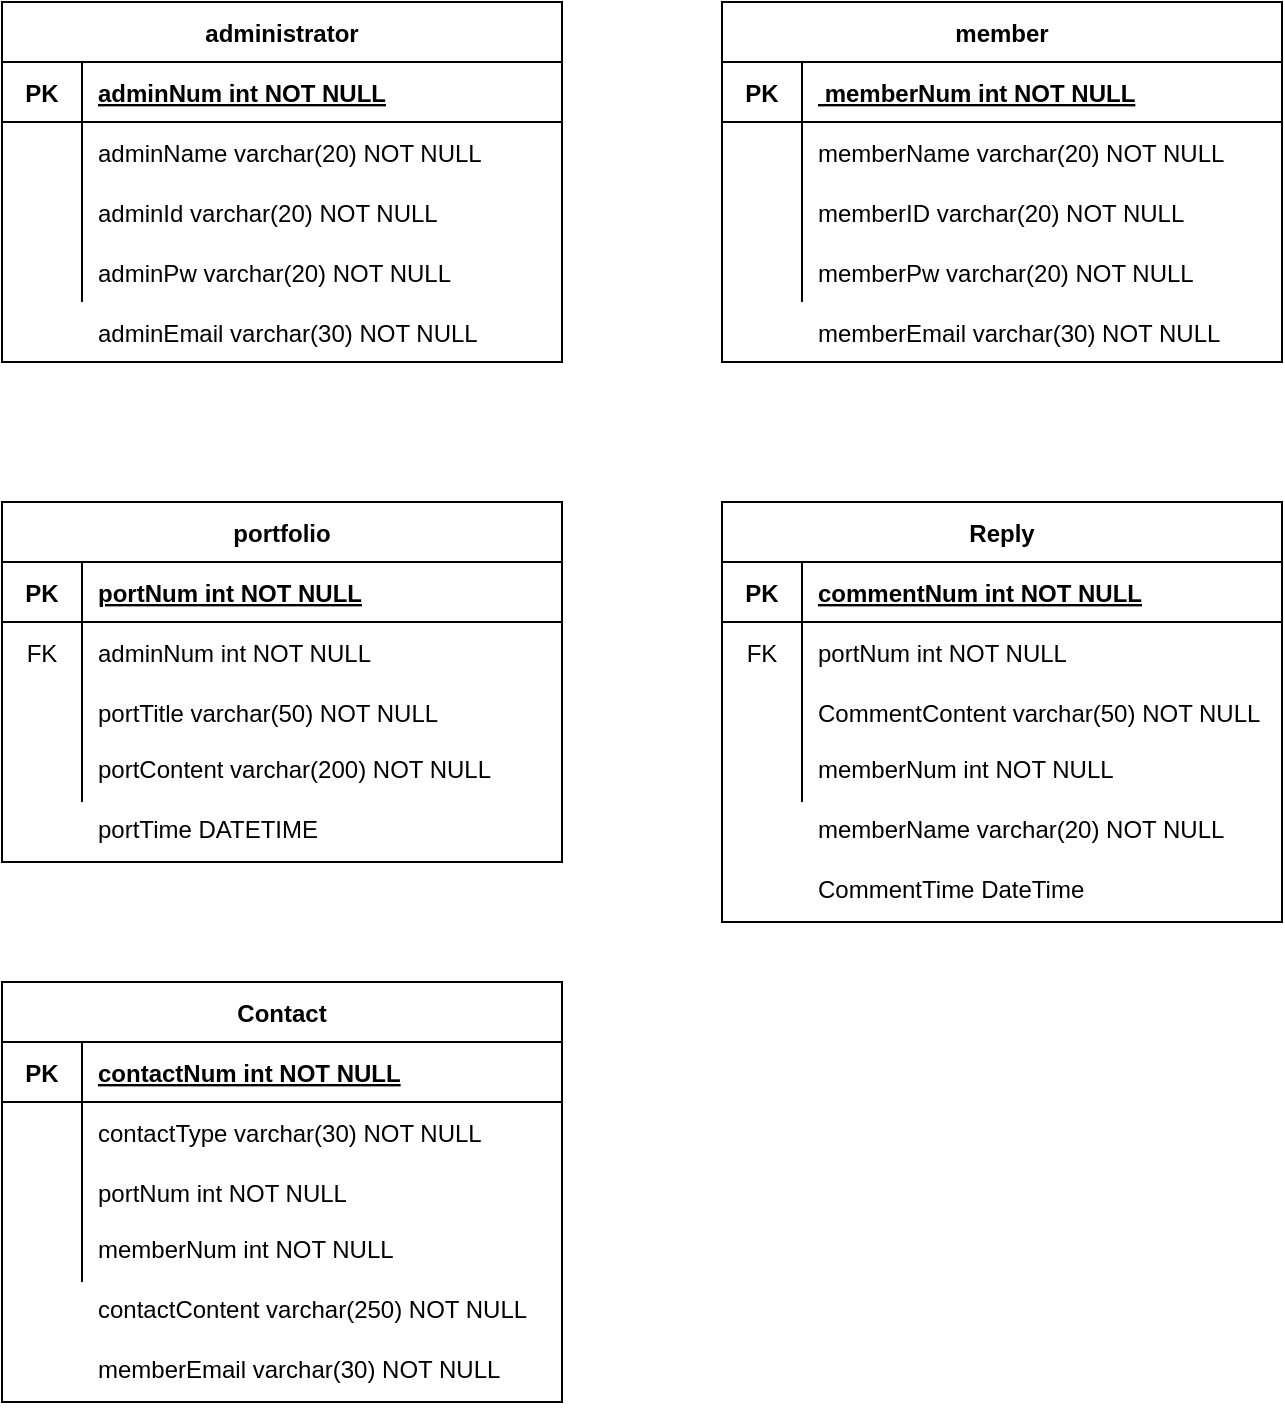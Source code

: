 <mxfile>
    <diagram id="R2lEEEUBdFMjLlhIrx00" name="Page-1">
        <mxGraphModel dx="691" dy="585" grid="1" gridSize="10" guides="1" tooltips="1" connect="1" arrows="1" fold="1" page="1" pageScale="1" pageWidth="850" pageHeight="1100" math="0" shadow="0" extFonts="Permanent Marker^https://fonts.googleapis.com/css?family=Permanent+Marker">
            <root>
                <mxCell id="0"/>
                <mxCell id="1" parent="0"/>
                <mxCell id="_kJrTIC5OA84zKX-3ACV-40" value="administrator" style="shape=table;startSize=30;container=1;collapsible=1;childLayout=tableLayout;fixedRows=1;rowLines=0;fontStyle=1;align=center;resizeLast=1;" parent="1" vertex="1">
                    <mxGeometry x="80" y="80" width="280" height="180" as="geometry">
                        <mxRectangle x="80" y="80" width="110" height="30" as="alternateBounds"/>
                    </mxGeometry>
                </mxCell>
                <mxCell id="_kJrTIC5OA84zKX-3ACV-41" value="" style="shape=partialRectangle;collapsible=0;dropTarget=0;pointerEvents=0;fillColor=none;top=0;left=0;bottom=1;right=0;points=[[0,0.5],[1,0.5]];portConstraint=eastwest;" parent="_kJrTIC5OA84zKX-3ACV-40" vertex="1">
                    <mxGeometry y="30" width="280" height="30" as="geometry"/>
                </mxCell>
                <mxCell id="_kJrTIC5OA84zKX-3ACV-42" value="PK" style="shape=partialRectangle;connectable=0;fillColor=none;top=0;left=0;bottom=0;right=0;fontStyle=1;overflow=hidden;" parent="_kJrTIC5OA84zKX-3ACV-41" vertex="1">
                    <mxGeometry width="40" height="30" as="geometry">
                        <mxRectangle width="40" height="30" as="alternateBounds"/>
                    </mxGeometry>
                </mxCell>
                <mxCell id="_kJrTIC5OA84zKX-3ACV-43" value="adminNum int  NOT NULL" style="shape=partialRectangle;connectable=0;fillColor=none;top=0;left=0;bottom=0;right=0;align=left;spacingLeft=6;fontStyle=5;overflow=hidden;" parent="_kJrTIC5OA84zKX-3ACV-41" vertex="1">
                    <mxGeometry x="40" width="240" height="30" as="geometry">
                        <mxRectangle width="240" height="30" as="alternateBounds"/>
                    </mxGeometry>
                </mxCell>
                <mxCell id="_kJrTIC5OA84zKX-3ACV-44" value="" style="shape=partialRectangle;collapsible=0;dropTarget=0;pointerEvents=0;fillColor=none;top=0;left=0;bottom=0;right=0;points=[[0,0.5],[1,0.5]];portConstraint=eastwest;" parent="_kJrTIC5OA84zKX-3ACV-40" vertex="1">
                    <mxGeometry y="60" width="280" height="30" as="geometry"/>
                </mxCell>
                <mxCell id="_kJrTIC5OA84zKX-3ACV-45" value="" style="shape=partialRectangle;connectable=0;fillColor=none;top=0;left=0;bottom=0;right=0;editable=1;overflow=hidden;" parent="_kJrTIC5OA84zKX-3ACV-44" vertex="1">
                    <mxGeometry width="40" height="30" as="geometry">
                        <mxRectangle width="40" height="30" as="alternateBounds"/>
                    </mxGeometry>
                </mxCell>
                <mxCell id="_kJrTIC5OA84zKX-3ACV-46" value="adminName varchar(20)           NOT NULL" style="shape=partialRectangle;connectable=0;fillColor=none;top=0;left=0;bottom=0;right=0;align=left;spacingLeft=6;overflow=hidden;" parent="_kJrTIC5OA84zKX-3ACV-44" vertex="1">
                    <mxGeometry x="40" width="240" height="30" as="geometry">
                        <mxRectangle width="240" height="30" as="alternateBounds"/>
                    </mxGeometry>
                </mxCell>
                <mxCell id="_kJrTIC5OA84zKX-3ACV-47" value="" style="shape=partialRectangle;collapsible=0;dropTarget=0;pointerEvents=0;fillColor=none;top=0;left=0;bottom=0;right=0;points=[[0,0.5],[1,0.5]];portConstraint=eastwest;" parent="_kJrTIC5OA84zKX-3ACV-40" vertex="1">
                    <mxGeometry y="90" width="280" height="30" as="geometry"/>
                </mxCell>
                <mxCell id="_kJrTIC5OA84zKX-3ACV-48" value="" style="shape=partialRectangle;connectable=0;fillColor=none;top=0;left=0;bottom=0;right=0;editable=1;overflow=hidden;" parent="_kJrTIC5OA84zKX-3ACV-47" vertex="1">
                    <mxGeometry width="40" height="30" as="geometry">
                        <mxRectangle width="40" height="30" as="alternateBounds"/>
                    </mxGeometry>
                </mxCell>
                <mxCell id="_kJrTIC5OA84zKX-3ACV-49" value="adminId varchar(20) NOT NULL" style="shape=partialRectangle;connectable=0;fillColor=none;top=0;left=0;bottom=0;right=0;align=left;spacingLeft=6;overflow=hidden;" parent="_kJrTIC5OA84zKX-3ACV-47" vertex="1">
                    <mxGeometry x="40" width="240" height="30" as="geometry">
                        <mxRectangle width="240" height="30" as="alternateBounds"/>
                    </mxGeometry>
                </mxCell>
                <mxCell id="_kJrTIC5OA84zKX-3ACV-50" value="" style="shape=partialRectangle;collapsible=0;dropTarget=0;pointerEvents=0;fillColor=none;top=0;left=0;bottom=0;right=0;points=[[0,0.5],[1,0.5]];portConstraint=eastwest;" parent="_kJrTIC5OA84zKX-3ACV-40" vertex="1">
                    <mxGeometry y="120" width="280" height="30" as="geometry"/>
                </mxCell>
                <mxCell id="_kJrTIC5OA84zKX-3ACV-51" value="" style="shape=partialRectangle;connectable=0;fillColor=none;top=0;left=0;bottom=0;right=0;editable=1;overflow=hidden;" parent="_kJrTIC5OA84zKX-3ACV-50" vertex="1">
                    <mxGeometry width="40" height="30" as="geometry">
                        <mxRectangle width="40" height="30" as="alternateBounds"/>
                    </mxGeometry>
                </mxCell>
                <mxCell id="_kJrTIC5OA84zKX-3ACV-52" value="adminPw varchar(20)  NOT NULL" style="shape=partialRectangle;connectable=0;fillColor=none;top=0;left=0;bottom=0;right=0;align=left;spacingLeft=6;overflow=hidden;" parent="_kJrTIC5OA84zKX-3ACV-50" vertex="1">
                    <mxGeometry x="40" width="240" height="30" as="geometry">
                        <mxRectangle width="240" height="30" as="alternateBounds"/>
                    </mxGeometry>
                </mxCell>
                <mxCell id="_kJrTIC5OA84zKX-3ACV-74" value="adminEmail varchar(30)        NOT NULL" style="shape=partialRectangle;connectable=0;fillColor=none;top=0;left=0;bottom=0;right=0;align=left;spacingLeft=6;overflow=hidden;" parent="1" vertex="1">
                    <mxGeometry x="120" y="230" width="240" height="30" as="geometry">
                        <mxRectangle width="240" height="30" as="alternateBounds"/>
                    </mxGeometry>
                </mxCell>
                <mxCell id="_kJrTIC5OA84zKX-3ACV-77" value="member" style="shape=table;startSize=30;container=1;collapsible=1;childLayout=tableLayout;fixedRows=1;rowLines=0;fontStyle=1;align=center;resizeLast=1;" parent="1" vertex="1">
                    <mxGeometry x="440" y="80" width="280" height="180" as="geometry">
                        <mxRectangle x="440" y="80" width="110" height="30" as="alternateBounds"/>
                    </mxGeometry>
                </mxCell>
                <mxCell id="_kJrTIC5OA84zKX-3ACV-78" value="" style="shape=partialRectangle;collapsible=0;dropTarget=0;pointerEvents=0;fillColor=none;top=0;left=0;bottom=1;right=0;points=[[0,0.5],[1,0.5]];portConstraint=eastwest;" parent="_kJrTIC5OA84zKX-3ACV-77" vertex="1">
                    <mxGeometry y="30" width="280" height="30" as="geometry"/>
                </mxCell>
                <mxCell id="_kJrTIC5OA84zKX-3ACV-79" value="PK" style="shape=partialRectangle;connectable=0;fillColor=none;top=0;left=0;bottom=0;right=0;fontStyle=1;overflow=hidden;" parent="_kJrTIC5OA84zKX-3ACV-78" vertex="1">
                    <mxGeometry width="40" height="30" as="geometry">
                        <mxRectangle width="40" height="30" as="alternateBounds"/>
                    </mxGeometry>
                </mxCell>
                <mxCell id="_kJrTIC5OA84zKX-3ACV-80" value=" memberNum int  NOT NULL" style="shape=partialRectangle;connectable=0;fillColor=none;top=0;left=0;bottom=0;right=0;align=left;spacingLeft=6;fontStyle=5;overflow=hidden;" parent="_kJrTIC5OA84zKX-3ACV-78" vertex="1">
                    <mxGeometry x="40" width="240" height="30" as="geometry">
                        <mxRectangle width="240" height="30" as="alternateBounds"/>
                    </mxGeometry>
                </mxCell>
                <mxCell id="_kJrTIC5OA84zKX-3ACV-81" value="" style="shape=partialRectangle;collapsible=0;dropTarget=0;pointerEvents=0;fillColor=none;top=0;left=0;bottom=0;right=0;points=[[0,0.5],[1,0.5]];portConstraint=eastwest;" parent="_kJrTIC5OA84zKX-3ACV-77" vertex="1">
                    <mxGeometry y="60" width="280" height="30" as="geometry"/>
                </mxCell>
                <mxCell id="_kJrTIC5OA84zKX-3ACV-82" value="" style="shape=partialRectangle;connectable=0;fillColor=none;top=0;left=0;bottom=0;right=0;editable=1;overflow=hidden;" parent="_kJrTIC5OA84zKX-3ACV-81" vertex="1">
                    <mxGeometry width="40" height="30" as="geometry">
                        <mxRectangle width="40" height="30" as="alternateBounds"/>
                    </mxGeometry>
                </mxCell>
                <mxCell id="_kJrTIC5OA84zKX-3ACV-83" value="memberName varchar(20)      NOT NULL" style="shape=partialRectangle;connectable=0;fillColor=none;top=0;left=0;bottom=0;right=0;align=left;spacingLeft=6;overflow=hidden;" parent="_kJrTIC5OA84zKX-3ACV-81" vertex="1">
                    <mxGeometry x="40" width="240" height="30" as="geometry">
                        <mxRectangle width="240" height="30" as="alternateBounds"/>
                    </mxGeometry>
                </mxCell>
                <mxCell id="_kJrTIC5OA84zKX-3ACV-84" value="" style="shape=partialRectangle;collapsible=0;dropTarget=0;pointerEvents=0;fillColor=none;top=0;left=0;bottom=0;right=0;points=[[0,0.5],[1,0.5]];portConstraint=eastwest;" parent="_kJrTIC5OA84zKX-3ACV-77" vertex="1">
                    <mxGeometry y="90" width="280" height="30" as="geometry"/>
                </mxCell>
                <mxCell id="_kJrTIC5OA84zKX-3ACV-85" value="" style="shape=partialRectangle;connectable=0;fillColor=none;top=0;left=0;bottom=0;right=0;editable=1;overflow=hidden;" parent="_kJrTIC5OA84zKX-3ACV-84" vertex="1">
                    <mxGeometry width="40" height="30" as="geometry">
                        <mxRectangle width="40" height="30" as="alternateBounds"/>
                    </mxGeometry>
                </mxCell>
                <mxCell id="_kJrTIC5OA84zKX-3ACV-86" value="memberID varchar(20)  NOT NULL" style="shape=partialRectangle;connectable=0;fillColor=none;top=0;left=0;bottom=0;right=0;align=left;spacingLeft=6;overflow=hidden;" parent="_kJrTIC5OA84zKX-3ACV-84" vertex="1">
                    <mxGeometry x="40" width="240" height="30" as="geometry">
                        <mxRectangle width="240" height="30" as="alternateBounds"/>
                    </mxGeometry>
                </mxCell>
                <mxCell id="_kJrTIC5OA84zKX-3ACV-87" value="" style="shape=partialRectangle;collapsible=0;dropTarget=0;pointerEvents=0;fillColor=none;top=0;left=0;bottom=0;right=0;points=[[0,0.5],[1,0.5]];portConstraint=eastwest;" parent="_kJrTIC5OA84zKX-3ACV-77" vertex="1">
                    <mxGeometry y="120" width="280" height="30" as="geometry"/>
                </mxCell>
                <mxCell id="_kJrTIC5OA84zKX-3ACV-88" value="" style="shape=partialRectangle;connectable=0;fillColor=none;top=0;left=0;bottom=0;right=0;editable=1;overflow=hidden;" parent="_kJrTIC5OA84zKX-3ACV-87" vertex="1">
                    <mxGeometry width="40" height="30" as="geometry">
                        <mxRectangle width="40" height="30" as="alternateBounds"/>
                    </mxGeometry>
                </mxCell>
                <mxCell id="_kJrTIC5OA84zKX-3ACV-89" value="memberPw varchar(20)  NOT NULL" style="shape=partialRectangle;connectable=0;fillColor=none;top=0;left=0;bottom=0;right=0;align=left;spacingLeft=6;overflow=hidden;" parent="_kJrTIC5OA84zKX-3ACV-87" vertex="1">
                    <mxGeometry x="40" width="240" height="30" as="geometry">
                        <mxRectangle width="240" height="30" as="alternateBounds"/>
                    </mxGeometry>
                </mxCell>
                <mxCell id="_kJrTIC5OA84zKX-3ACV-91" value="memberEmail varchar(30)    NOT NULL" style="shape=partialRectangle;connectable=0;fillColor=none;top=0;left=0;bottom=0;right=0;align=left;spacingLeft=6;overflow=hidden;" parent="1" vertex="1">
                    <mxGeometry x="480" y="230" width="240" height="30" as="geometry">
                        <mxRectangle width="240" height="30" as="alternateBounds"/>
                    </mxGeometry>
                </mxCell>
                <mxCell id="_kJrTIC5OA84zKX-3ACV-92" value="portfolio" style="shape=table;startSize=30;container=1;collapsible=1;childLayout=tableLayout;fixedRows=1;rowLines=0;fontStyle=1;align=center;resizeLast=1;" parent="1" vertex="1">
                    <mxGeometry x="80" y="330" width="280" height="180" as="geometry">
                        <mxRectangle x="80" y="330" width="110" height="30" as="alternateBounds"/>
                    </mxGeometry>
                </mxCell>
                <mxCell id="_kJrTIC5OA84zKX-3ACV-93" value="" style="shape=partialRectangle;collapsible=0;dropTarget=0;pointerEvents=0;fillColor=none;top=0;left=0;bottom=1;right=0;points=[[0,0.5],[1,0.5]];portConstraint=eastwest;" parent="_kJrTIC5OA84zKX-3ACV-92" vertex="1">
                    <mxGeometry y="30" width="280" height="30" as="geometry"/>
                </mxCell>
                <mxCell id="_kJrTIC5OA84zKX-3ACV-94" value="PK" style="shape=partialRectangle;connectable=0;fillColor=none;top=0;left=0;bottom=0;right=0;fontStyle=1;overflow=hidden;" parent="_kJrTIC5OA84zKX-3ACV-93" vertex="1">
                    <mxGeometry width="40" height="30" as="geometry">
                        <mxRectangle width="40" height="30" as="alternateBounds"/>
                    </mxGeometry>
                </mxCell>
                <mxCell id="_kJrTIC5OA84zKX-3ACV-95" value="portNum int NOT NULL" style="shape=partialRectangle;connectable=0;fillColor=none;top=0;left=0;bottom=0;right=0;align=left;spacingLeft=6;fontStyle=5;overflow=hidden;" parent="_kJrTIC5OA84zKX-3ACV-93" vertex="1">
                    <mxGeometry x="40" width="240" height="30" as="geometry">
                        <mxRectangle width="240" height="30" as="alternateBounds"/>
                    </mxGeometry>
                </mxCell>
                <mxCell id="_kJrTIC5OA84zKX-3ACV-96" value="" style="shape=partialRectangle;collapsible=0;dropTarget=0;pointerEvents=0;fillColor=none;top=0;left=0;bottom=0;right=0;points=[[0,0.5],[1,0.5]];portConstraint=eastwest;" parent="_kJrTIC5OA84zKX-3ACV-92" vertex="1">
                    <mxGeometry y="60" width="280" height="30" as="geometry"/>
                </mxCell>
                <mxCell id="_kJrTIC5OA84zKX-3ACV-97" value="FK" style="shape=partialRectangle;connectable=0;fillColor=none;top=0;left=0;bottom=0;right=0;editable=1;overflow=hidden;" parent="_kJrTIC5OA84zKX-3ACV-96" vertex="1">
                    <mxGeometry width="40" height="30" as="geometry">
                        <mxRectangle width="40" height="30" as="alternateBounds"/>
                    </mxGeometry>
                </mxCell>
                <mxCell id="_kJrTIC5OA84zKX-3ACV-98" value="adminNum int   NOT NULL" style="shape=partialRectangle;connectable=0;fillColor=none;top=0;left=0;bottom=0;right=0;align=left;spacingLeft=6;overflow=hidden;" parent="_kJrTIC5OA84zKX-3ACV-96" vertex="1">
                    <mxGeometry x="40" width="240" height="30" as="geometry">
                        <mxRectangle width="240" height="30" as="alternateBounds"/>
                    </mxGeometry>
                </mxCell>
                <mxCell id="_kJrTIC5OA84zKX-3ACV-99" value="" style="shape=partialRectangle;collapsible=0;dropTarget=0;pointerEvents=0;fillColor=none;top=0;left=0;bottom=0;right=0;points=[[0,0.5],[1,0.5]];portConstraint=eastwest;" parent="_kJrTIC5OA84zKX-3ACV-92" vertex="1">
                    <mxGeometry y="90" width="280" height="30" as="geometry"/>
                </mxCell>
                <mxCell id="_kJrTIC5OA84zKX-3ACV-100" value="" style="shape=partialRectangle;connectable=0;fillColor=none;top=0;left=0;bottom=0;right=0;editable=1;overflow=hidden;" parent="_kJrTIC5OA84zKX-3ACV-99" vertex="1">
                    <mxGeometry width="40" height="30" as="geometry">
                        <mxRectangle width="40" height="30" as="alternateBounds"/>
                    </mxGeometry>
                </mxCell>
                <mxCell id="_kJrTIC5OA84zKX-3ACV-101" value="portTitle varchar(50)   NOT NULL" style="shape=partialRectangle;connectable=0;fillColor=none;top=0;left=0;bottom=0;right=0;align=left;spacingLeft=6;overflow=hidden;" parent="_kJrTIC5OA84zKX-3ACV-99" vertex="1">
                    <mxGeometry x="40" width="240" height="30" as="geometry">
                        <mxRectangle width="240" height="30" as="alternateBounds"/>
                    </mxGeometry>
                </mxCell>
                <mxCell id="_kJrTIC5OA84zKX-3ACV-102" value="" style="shape=partialRectangle;collapsible=0;dropTarget=0;pointerEvents=0;fillColor=none;top=0;left=0;bottom=0;right=0;points=[[0,0.5],[1,0.5]];portConstraint=eastwest;" parent="_kJrTIC5OA84zKX-3ACV-92" vertex="1">
                    <mxGeometry y="120" width="280" height="30" as="geometry"/>
                </mxCell>
                <mxCell id="_kJrTIC5OA84zKX-3ACV-103" value="&#10;&#10;&lt;br style=&quot;padding: 0px ; margin: 0px&quot;&gt;portContent varchar(200)  NOT NULL&lt;div style=&quot;padding: 0px ; margin: 0px&quot;&gt;&lt;br style=&quot;padding: 0px; margin: 0px; color: rgb(240  240  240); font-family: helvetica; font-size: 12px; font-style: normal; font-weight: 400; letter-spacing: normal; text-align: left; text-indent: 0px; text-transform: none; word-spacing: 0px; background-color: rgb(42  42  42);&quot;&gt;&#10;&#10;&lt;/div&gt;" style="shape=partialRectangle;connectable=0;fillColor=none;top=0;left=0;bottom=0;right=0;editable=1;overflow=hidden;" parent="_kJrTIC5OA84zKX-3ACV-102" vertex="1">
                    <mxGeometry width="40" height="30" as="geometry">
                        <mxRectangle width="40" height="30" as="alternateBounds"/>
                    </mxGeometry>
                </mxCell>
                <mxCell id="_kJrTIC5OA84zKX-3ACV-104" value="portContent varchar(200)  NOT NULL" style="shape=partialRectangle;connectable=0;fillColor=none;top=0;left=0;bottom=0;right=0;align=left;spacingLeft=6;overflow=hidden;verticalAlign=top;" parent="_kJrTIC5OA84zKX-3ACV-102" vertex="1">
                    <mxGeometry x="40" width="240" height="30" as="geometry">
                        <mxRectangle width="240" height="30" as="alternateBounds"/>
                    </mxGeometry>
                </mxCell>
                <mxCell id="_kJrTIC5OA84zKX-3ACV-106" value="portTime DATETIME" style="shape=partialRectangle;connectable=0;fillColor=none;top=0;left=0;bottom=0;right=0;align=left;spacingLeft=6;overflow=hidden;verticalAlign=top;" parent="1" vertex="1">
                    <mxGeometry x="120" y="480" width="240" height="30" as="geometry">
                        <mxRectangle width="240" height="30" as="alternateBounds"/>
                    </mxGeometry>
                </mxCell>
                <mxCell id="_kJrTIC5OA84zKX-3ACV-108" value="Reply" style="shape=table;startSize=30;container=1;collapsible=1;childLayout=tableLayout;fixedRows=1;rowLines=0;fontStyle=1;align=center;resizeLast=1;" parent="1" vertex="1">
                    <mxGeometry x="440" y="330" width="280" height="210" as="geometry">
                        <mxRectangle x="440" y="330" width="110" height="30" as="alternateBounds"/>
                    </mxGeometry>
                </mxCell>
                <mxCell id="_kJrTIC5OA84zKX-3ACV-109" value="" style="shape=partialRectangle;collapsible=0;dropTarget=0;pointerEvents=0;fillColor=none;top=0;left=0;bottom=1;right=0;points=[[0,0.5],[1,0.5]];portConstraint=eastwest;" parent="_kJrTIC5OA84zKX-3ACV-108" vertex="1">
                    <mxGeometry y="30" width="280" height="30" as="geometry"/>
                </mxCell>
                <mxCell id="_kJrTIC5OA84zKX-3ACV-110" value="PK" style="shape=partialRectangle;connectable=0;fillColor=none;top=0;left=0;bottom=0;right=0;fontStyle=1;overflow=hidden;" parent="_kJrTIC5OA84zKX-3ACV-109" vertex="1">
                    <mxGeometry width="40" height="30" as="geometry">
                        <mxRectangle width="40" height="30" as="alternateBounds"/>
                    </mxGeometry>
                </mxCell>
                <mxCell id="_kJrTIC5OA84zKX-3ACV-111" value="commentNum int   NOT NULL" style="shape=partialRectangle;connectable=0;fillColor=none;top=0;left=0;bottom=0;right=0;align=left;spacingLeft=6;fontStyle=5;overflow=hidden;" parent="_kJrTIC5OA84zKX-3ACV-109" vertex="1">
                    <mxGeometry x="40" width="240" height="30" as="geometry">
                        <mxRectangle width="240" height="30" as="alternateBounds"/>
                    </mxGeometry>
                </mxCell>
                <mxCell id="_kJrTIC5OA84zKX-3ACV-112" value="" style="shape=partialRectangle;collapsible=0;dropTarget=0;pointerEvents=0;fillColor=none;top=0;left=0;bottom=0;right=0;points=[[0,0.5],[1,0.5]];portConstraint=eastwest;" parent="_kJrTIC5OA84zKX-3ACV-108" vertex="1">
                    <mxGeometry y="60" width="280" height="30" as="geometry"/>
                </mxCell>
                <mxCell id="_kJrTIC5OA84zKX-3ACV-113" value="FK" style="shape=partialRectangle;connectable=0;fillColor=none;top=0;left=0;bottom=0;right=0;editable=1;overflow=hidden;" parent="_kJrTIC5OA84zKX-3ACV-112" vertex="1">
                    <mxGeometry width="40" height="30" as="geometry">
                        <mxRectangle width="40" height="30" as="alternateBounds"/>
                    </mxGeometry>
                </mxCell>
                <mxCell id="_kJrTIC5OA84zKX-3ACV-114" value="portNum int  NOT NULL" style="shape=partialRectangle;connectable=0;fillColor=none;top=0;left=0;bottom=0;right=0;align=left;spacingLeft=6;overflow=hidden;" parent="_kJrTIC5OA84zKX-3ACV-112" vertex="1">
                    <mxGeometry x="40" width="240" height="30" as="geometry">
                        <mxRectangle width="240" height="30" as="alternateBounds"/>
                    </mxGeometry>
                </mxCell>
                <mxCell id="_kJrTIC5OA84zKX-3ACV-115" value="" style="shape=partialRectangle;collapsible=0;dropTarget=0;pointerEvents=0;fillColor=none;top=0;left=0;bottom=0;right=0;points=[[0,0.5],[1,0.5]];portConstraint=eastwest;" parent="_kJrTIC5OA84zKX-3ACV-108" vertex="1">
                    <mxGeometry y="90" width="280" height="30" as="geometry"/>
                </mxCell>
                <mxCell id="_kJrTIC5OA84zKX-3ACV-116" value="" style="shape=partialRectangle;connectable=0;fillColor=none;top=0;left=0;bottom=0;right=0;editable=1;overflow=hidden;" parent="_kJrTIC5OA84zKX-3ACV-115" vertex="1">
                    <mxGeometry width="40" height="30" as="geometry">
                        <mxRectangle width="40" height="30" as="alternateBounds"/>
                    </mxGeometry>
                </mxCell>
                <mxCell id="_kJrTIC5OA84zKX-3ACV-117" value="CommentContent varchar(50)   NOT NULL " style="shape=partialRectangle;connectable=0;fillColor=none;top=0;left=0;bottom=0;right=0;align=left;spacingLeft=6;overflow=hidden;" parent="_kJrTIC5OA84zKX-3ACV-115" vertex="1">
                    <mxGeometry x="40" width="240" height="30" as="geometry">
                        <mxRectangle width="240" height="30" as="alternateBounds"/>
                    </mxGeometry>
                </mxCell>
                <mxCell id="_kJrTIC5OA84zKX-3ACV-118" value="" style="shape=partialRectangle;collapsible=0;dropTarget=0;pointerEvents=0;fillColor=none;top=0;left=0;bottom=0;right=0;points=[[0,0.5],[1,0.5]];portConstraint=eastwest;" parent="_kJrTIC5OA84zKX-3ACV-108" vertex="1">
                    <mxGeometry y="120" width="280" height="30" as="geometry"/>
                </mxCell>
                <mxCell id="_kJrTIC5OA84zKX-3ACV-119" value="&#10;&#10;&lt;br style=&quot;padding: 0px ; margin: 0px&quot;&gt;portContent varchar(200)      NOT NULL&lt;div style=&quot;padding: 0px ; margin: 0px&quot;&gt;&lt;br style=&quot;padding: 0px; margin: 0px; color: rgb(240  240, 240); font-family: helvetica; font-size: 12px; font-style: normal; font-weight: 400; letter-spacing: normal; text-align: left; text-indent: 0px; text-transform: none; word-spacing: 0px; background-color: rgb(42  42  42);&quot;&gt;&#10;&#10;&lt;/div&gt;" style="shape=partialRectangle;connectable=0;fillColor=none;top=0;left=0;bottom=0;right=0;editable=1;overflow=hidden;" parent="_kJrTIC5OA84zKX-3ACV-118" vertex="1">
                    <mxGeometry width="40" height="30" as="geometry">
                        <mxRectangle width="40" height="30" as="alternateBounds"/>
                    </mxGeometry>
                </mxCell>
                <mxCell id="_kJrTIC5OA84zKX-3ACV-120" value="memberNum int  NOT NULL &#10;" style="shape=partialRectangle;connectable=0;fillColor=none;top=0;left=0;bottom=0;right=0;align=left;spacingLeft=6;overflow=hidden;verticalAlign=top;" parent="_kJrTIC5OA84zKX-3ACV-118" vertex="1">
                    <mxGeometry x="40" width="240" height="30" as="geometry">
                        <mxRectangle width="240" height="30" as="alternateBounds"/>
                    </mxGeometry>
                </mxCell>
                <mxCell id="_kJrTIC5OA84zKX-3ACV-121" value="memberName varchar(20)   NOT NULL &#10;" style="shape=partialRectangle;connectable=0;fillColor=none;top=0;left=0;bottom=0;right=0;align=left;spacingLeft=6;overflow=hidden;verticalAlign=top;" parent="1" vertex="1">
                    <mxGeometry x="480" y="480" width="240" height="30" as="geometry">
                        <mxRectangle width="240" height="30" as="alternateBounds"/>
                    </mxGeometry>
                </mxCell>
                <mxCell id="_kJrTIC5OA84zKX-3ACV-122" value="CommentTime DateTime&#10;" style="shape=partialRectangle;connectable=0;fillColor=none;top=0;left=0;bottom=0;right=0;align=left;spacingLeft=6;overflow=hidden;verticalAlign=top;" parent="1" vertex="1">
                    <mxGeometry x="480" y="510" width="240" height="30" as="geometry">
                        <mxRectangle width="240" height="30" as="alternateBounds"/>
                    </mxGeometry>
                </mxCell>
                <mxCell id="_kJrTIC5OA84zKX-3ACV-123" value="Contact" style="shape=table;startSize=30;container=1;collapsible=1;childLayout=tableLayout;fixedRows=1;rowLines=0;fontStyle=1;align=center;resizeLast=1;" parent="1" vertex="1">
                    <mxGeometry x="80" y="570" width="280" height="210" as="geometry">
                        <mxRectangle x="80" y="80" width="110" height="30" as="alternateBounds"/>
                    </mxGeometry>
                </mxCell>
                <mxCell id="_kJrTIC5OA84zKX-3ACV-124" value="" style="shape=partialRectangle;collapsible=0;dropTarget=0;pointerEvents=0;fillColor=none;top=0;left=0;bottom=1;right=0;points=[[0,0.5],[1,0.5]];portConstraint=eastwest;" parent="_kJrTIC5OA84zKX-3ACV-123" vertex="1">
                    <mxGeometry y="30" width="280" height="30" as="geometry"/>
                </mxCell>
                <mxCell id="_kJrTIC5OA84zKX-3ACV-125" value="PK" style="shape=partialRectangle;connectable=0;fillColor=none;top=0;left=0;bottom=0;right=0;fontStyle=1;overflow=hidden;" parent="_kJrTIC5OA84zKX-3ACV-124" vertex="1">
                    <mxGeometry width="40" height="30" as="geometry">
                        <mxRectangle width="40" height="30" as="alternateBounds"/>
                    </mxGeometry>
                </mxCell>
                <mxCell id="_kJrTIC5OA84zKX-3ACV-126" value="contactNum int  NOT NULL" style="shape=partialRectangle;connectable=0;fillColor=none;top=0;left=0;bottom=0;right=0;align=left;spacingLeft=6;fontStyle=5;overflow=hidden;" parent="_kJrTIC5OA84zKX-3ACV-124" vertex="1">
                    <mxGeometry x="40" width="240" height="30" as="geometry">
                        <mxRectangle width="240" height="30" as="alternateBounds"/>
                    </mxGeometry>
                </mxCell>
                <mxCell id="_kJrTIC5OA84zKX-3ACV-127" value="" style="shape=partialRectangle;collapsible=0;dropTarget=0;pointerEvents=0;fillColor=none;top=0;left=0;bottom=0;right=0;points=[[0,0.5],[1,0.5]];portConstraint=eastwest;" parent="_kJrTIC5OA84zKX-3ACV-123" vertex="1">
                    <mxGeometry y="60" width="280" height="30" as="geometry"/>
                </mxCell>
                <mxCell id="_kJrTIC5OA84zKX-3ACV-128" value="" style="shape=partialRectangle;connectable=0;fillColor=none;top=0;left=0;bottom=0;right=0;editable=1;overflow=hidden;" parent="_kJrTIC5OA84zKX-3ACV-127" vertex="1">
                    <mxGeometry width="40" height="30" as="geometry">
                        <mxRectangle width="40" height="30" as="alternateBounds"/>
                    </mxGeometry>
                </mxCell>
                <mxCell id="_kJrTIC5OA84zKX-3ACV-129" value="contactType varchar(30)  NOT NULL" style="shape=partialRectangle;connectable=0;fillColor=none;top=0;left=0;bottom=0;right=0;align=left;spacingLeft=6;overflow=hidden;" parent="_kJrTIC5OA84zKX-3ACV-127" vertex="1">
                    <mxGeometry x="40" width="240" height="30" as="geometry">
                        <mxRectangle width="240" height="30" as="alternateBounds"/>
                    </mxGeometry>
                </mxCell>
                <mxCell id="_kJrTIC5OA84zKX-3ACV-130" value="" style="shape=partialRectangle;collapsible=0;dropTarget=0;pointerEvents=0;fillColor=none;top=0;left=0;bottom=0;right=0;points=[[0,0.5],[1,0.5]];portConstraint=eastwest;" parent="_kJrTIC5OA84zKX-3ACV-123" vertex="1">
                    <mxGeometry y="90" width="280" height="30" as="geometry"/>
                </mxCell>
                <mxCell id="_kJrTIC5OA84zKX-3ACV-131" value="" style="shape=partialRectangle;connectable=0;fillColor=none;top=0;left=0;bottom=0;right=0;editable=1;overflow=hidden;" parent="_kJrTIC5OA84zKX-3ACV-130" vertex="1">
                    <mxGeometry width="40" height="30" as="geometry">
                        <mxRectangle width="40" height="30" as="alternateBounds"/>
                    </mxGeometry>
                </mxCell>
                <mxCell id="_kJrTIC5OA84zKX-3ACV-132" value="portNum int  NOT NULL" style="shape=partialRectangle;connectable=0;fillColor=none;top=0;left=0;bottom=0;right=0;align=left;spacingLeft=6;overflow=hidden;" parent="_kJrTIC5OA84zKX-3ACV-130" vertex="1">
                    <mxGeometry x="40" width="240" height="30" as="geometry">
                        <mxRectangle width="240" height="30" as="alternateBounds"/>
                    </mxGeometry>
                </mxCell>
                <mxCell id="_kJrTIC5OA84zKX-3ACV-133" value="" style="shape=partialRectangle;collapsible=0;dropTarget=0;pointerEvents=0;fillColor=none;top=0;left=0;bottom=0;right=0;points=[[0,0.5],[1,0.5]];portConstraint=eastwest;" parent="_kJrTIC5OA84zKX-3ACV-123" vertex="1">
                    <mxGeometry y="120" width="280" height="30" as="geometry"/>
                </mxCell>
                <mxCell id="_kJrTIC5OA84zKX-3ACV-134" value="&#10;&#10;&lt;br style=&quot;padding: 0px ; margin: 0px&quot;&gt;portContent varchar(200)  NOT NULL&lt;div style=&quot;padding: 0px ; margin: 0px&quot;&gt;&lt;br style=&quot;padding: 0px; margin: 0px; color: rgb(240  240, 240); font-family: helvetica; font-size: 12px; font-style: normal; font-weight: 400; letter-spacing: normal; text-align: left; text-indent: 0px; text-transform: none; word-spacing: 0px; background-color: rgb(42  42  42);&quot;&gt;&#10;&#10;&lt;/div&gt;" style="shape=partialRectangle;connectable=0;fillColor=none;top=0;left=0;bottom=0;right=0;editable=1;overflow=hidden;" parent="_kJrTIC5OA84zKX-3ACV-133" vertex="1">
                    <mxGeometry width="40" height="30" as="geometry">
                        <mxRectangle width="40" height="30" as="alternateBounds"/>
                    </mxGeometry>
                </mxCell>
                <mxCell id="_kJrTIC5OA84zKX-3ACV-135" value="memberNum int   NOT NULL &#10;" style="shape=partialRectangle;connectable=0;fillColor=none;top=0;left=0;bottom=0;right=0;align=left;spacingLeft=6;overflow=hidden;verticalAlign=top;" parent="_kJrTIC5OA84zKX-3ACV-133" vertex="1">
                    <mxGeometry x="40" width="240" height="30" as="geometry">
                        <mxRectangle width="240" height="30" as="alternateBounds"/>
                    </mxGeometry>
                </mxCell>
                <mxCell id="_kJrTIC5OA84zKX-3ACV-136" value="contactContent varchar(250)   NOT NULL &#10;" style="shape=partialRectangle;connectable=0;fillColor=none;top=0;left=0;bottom=0;right=0;align=left;spacingLeft=6;overflow=hidden;verticalAlign=top;" parent="1" vertex="1">
                    <mxGeometry x="120" y="720" width="240" height="30" as="geometry">
                        <mxRectangle width="240" height="30" as="alternateBounds"/>
                    </mxGeometry>
                </mxCell>
                <mxCell id="_kJrTIC5OA84zKX-3ACV-137" value="memberEmail varchar(30)  NOT NULL&#10;" style="shape=partialRectangle;connectable=0;fillColor=none;top=0;left=0;bottom=0;right=0;align=left;spacingLeft=6;overflow=hidden;verticalAlign=top;" parent="1" vertex="1">
                    <mxGeometry x="120" y="750" width="240" height="30" as="geometry">
                        <mxRectangle width="240" height="30" as="alternateBounds"/>
                    </mxGeometry>
                </mxCell>
            </root>
        </mxGraphModel>
    </diagram>
</mxfile>